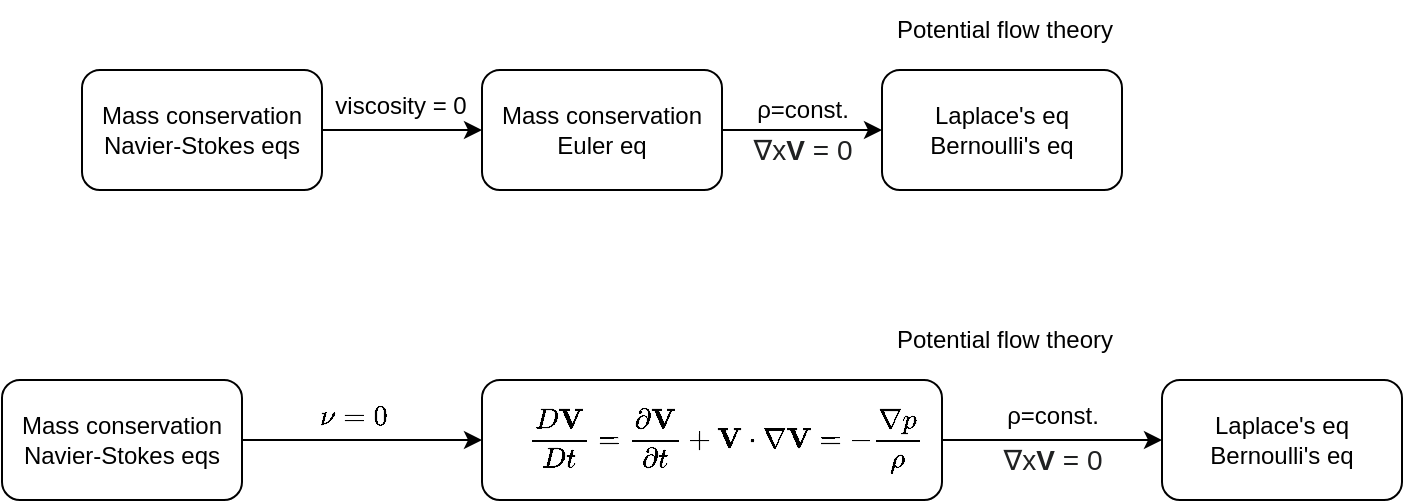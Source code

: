 <mxfile version="21.0.10" type="device"><diagram id="C5RBs43oDa-KdzZeNtuy" name="Page-1"><mxGraphModel dx="952" dy="590" grid="1" gridSize="10" guides="1" tooltips="1" connect="1" arrows="1" fold="1" page="1" pageScale="1" pageWidth="827" pageHeight="1169" math="1" shadow="0"><root><mxCell id="WIyWlLk6GJQsqaUBKTNV-0"/><mxCell id="WIyWlLk6GJQsqaUBKTNV-1" parent="WIyWlLk6GJQsqaUBKTNV-0"/><mxCell id="h3iGEbAcrN5iRnqlv0FF-5" value="" style="edgeStyle=orthogonalEdgeStyle;rounded=0;orthogonalLoop=1;jettySize=auto;html=1;" parent="WIyWlLk6GJQsqaUBKTNV-1" source="h3iGEbAcrN5iRnqlv0FF-2" target="h3iGEbAcrN5iRnqlv0FF-4" edge="1"><mxGeometry relative="1" as="geometry"/></mxCell><mxCell id="h3iGEbAcrN5iRnqlv0FF-2" value="Mass conservation&lt;br&gt;Navier-Stokes eqs" style="whiteSpace=wrap;html=1;rounded=1;glass=0;strokeWidth=1;shadow=0;" parent="WIyWlLk6GJQsqaUBKTNV-1" vertex="1"><mxGeometry x="100" y="230" width="120" height="60" as="geometry"/></mxCell><mxCell id="h3iGEbAcrN5iRnqlv0FF-8" value="" style="edgeStyle=orthogonalEdgeStyle;rounded=0;orthogonalLoop=1;jettySize=auto;html=1;" parent="WIyWlLk6GJQsqaUBKTNV-1" source="h3iGEbAcrN5iRnqlv0FF-4" target="h3iGEbAcrN5iRnqlv0FF-7" edge="1"><mxGeometry relative="1" as="geometry"/></mxCell><mxCell id="h3iGEbAcrN5iRnqlv0FF-4" value="Mass conservation&lt;br&gt;Euler eq" style="whiteSpace=wrap;html=1;rounded=1;glass=0;strokeWidth=1;shadow=0;" parent="WIyWlLk6GJQsqaUBKTNV-1" vertex="1"><mxGeometry x="300" y="230" width="120" height="60" as="geometry"/></mxCell><mxCell id="h3iGEbAcrN5iRnqlv0FF-6" value="viscosity = 0" style="text;html=1;align=center;verticalAlign=middle;resizable=0;points=[];autosize=1;strokeColor=none;fillColor=none;" parent="WIyWlLk6GJQsqaUBKTNV-1" vertex="1"><mxGeometry x="214" y="233" width="90" height="30" as="geometry"/></mxCell><mxCell id="h3iGEbAcrN5iRnqlv0FF-7" value="Laplace's eq&lt;br&gt;Bernoulli's eq" style="whiteSpace=wrap;html=1;rounded=1;glass=0;strokeWidth=1;shadow=0;" parent="WIyWlLk6GJQsqaUBKTNV-1" vertex="1"><mxGeometry x="500" y="230" width="120" height="60" as="geometry"/></mxCell><mxCell id="h3iGEbAcrN5iRnqlv0FF-9" value="ρ=const." style="text;html=1;align=center;verticalAlign=middle;resizable=0;points=[];autosize=1;strokeColor=none;fillColor=none;" parent="WIyWlLk6GJQsqaUBKTNV-1" vertex="1"><mxGeometry x="425" y="235" width="70" height="30" as="geometry"/></mxCell><mxCell id="h3iGEbAcrN5iRnqlv0FF-10" value="&lt;span style=&quot;color: rgb(32, 33, 34); font-family: sans-serif; font-size: 14px; text-align: start; background-color: rgb(255, 255, 255);&quot;&gt;∇x&lt;/span&gt;&lt;b style=&quot;color: rgb(32, 33, 34); font-family: sans-serif; font-size: 14px; text-align: start; background-color: rgb(255, 255, 255);&quot;&gt;V &lt;/b&gt;&lt;span style=&quot;color: rgb(32, 33, 34); font-family: sans-serif; font-size: 14px; text-align: start; background-color: rgb(255, 255, 255);&quot;&gt;= 0&lt;/span&gt;" style="text;html=1;align=center;verticalAlign=middle;resizable=0;points=[];autosize=1;strokeColor=none;fillColor=none;" parent="WIyWlLk6GJQsqaUBKTNV-1" vertex="1"><mxGeometry x="425" y="255" width="70" height="30" as="geometry"/></mxCell><mxCell id="9WPusUnOcBkyx_wIXrei-0" value="Potential flow theory" style="text;html=1;align=center;verticalAlign=middle;resizable=0;points=[];autosize=1;strokeColor=none;fillColor=none;" parent="WIyWlLk6GJQsqaUBKTNV-1" vertex="1"><mxGeometry x="496" y="195" width="130" height="30" as="geometry"/></mxCell><mxCell id="b8Hv4RSbSWvBp6GGg8zf-2" value="" style="edgeStyle=orthogonalEdgeStyle;rounded=0;orthogonalLoop=1;jettySize=auto;html=1;" edge="1" parent="WIyWlLk6GJQsqaUBKTNV-1" source="b8Hv4RSbSWvBp6GGg8zf-3" target="b8Hv4RSbSWvBp6GGg8zf-5"><mxGeometry relative="1" as="geometry"/></mxCell><mxCell id="b8Hv4RSbSWvBp6GGg8zf-3" value="Mass conservation&lt;br&gt;Navier-Stokes eqs" style="whiteSpace=wrap;html=1;rounded=1;glass=0;strokeWidth=1;shadow=0;" vertex="1" parent="WIyWlLk6GJQsqaUBKTNV-1"><mxGeometry x="60" y="385" width="120" height="60" as="geometry"/></mxCell><mxCell id="b8Hv4RSbSWvBp6GGg8zf-4" value="" style="edgeStyle=orthogonalEdgeStyle;rounded=0;orthogonalLoop=1;jettySize=auto;html=1;" edge="1" parent="WIyWlLk6GJQsqaUBKTNV-1" source="b8Hv4RSbSWvBp6GGg8zf-5" target="b8Hv4RSbSWvBp6GGg8zf-7"><mxGeometry relative="1" as="geometry"/></mxCell><mxCell id="b8Hv4RSbSWvBp6GGg8zf-5" value="$$\quad\frac{D\mathbf{V}}{Dt} =\frac{\partial \mathbf{V}}{\partial t}+\mathbf{V} \cdot \nabla \mathbf{V}=-\frac{\nabla p}{\rho}$$" style="whiteSpace=wrap;html=1;rounded=1;glass=0;strokeWidth=1;shadow=0;" vertex="1" parent="WIyWlLk6GJQsqaUBKTNV-1"><mxGeometry x="300" y="385" width="230" height="60" as="geometry"/></mxCell><mxCell id="b8Hv4RSbSWvBp6GGg8zf-6" value="$$\nu=0$$" style="text;html=1;align=center;verticalAlign=middle;resizable=0;points=[];autosize=1;strokeColor=none;fillColor=none;" vertex="1" parent="WIyWlLk6GJQsqaUBKTNV-1"><mxGeometry x="195" y="388" width="80" height="30" as="geometry"/></mxCell><mxCell id="b8Hv4RSbSWvBp6GGg8zf-7" value="Laplace's eq&lt;br&gt;Bernoulli's eq" style="whiteSpace=wrap;html=1;rounded=1;glass=0;strokeWidth=1;shadow=0;" vertex="1" parent="WIyWlLk6GJQsqaUBKTNV-1"><mxGeometry x="640" y="385" width="120" height="60" as="geometry"/></mxCell><mxCell id="b8Hv4RSbSWvBp6GGg8zf-8" value="ρ=const." style="text;html=1;align=center;verticalAlign=middle;resizable=0;points=[];autosize=1;strokeColor=none;fillColor=none;" vertex="1" parent="WIyWlLk6GJQsqaUBKTNV-1"><mxGeometry x="550" y="388" width="70" height="30" as="geometry"/></mxCell><mxCell id="b8Hv4RSbSWvBp6GGg8zf-9" value="&lt;span style=&quot;color: rgb(32, 33, 34); font-family: sans-serif; font-size: 14px; text-align: start; background-color: rgb(255, 255, 255);&quot;&gt;∇x&lt;/span&gt;&lt;b style=&quot;color: rgb(32, 33, 34); font-family: sans-serif; font-size: 14px; text-align: start; background-color: rgb(255, 255, 255);&quot;&gt;V &lt;/b&gt;&lt;span style=&quot;color: rgb(32, 33, 34); font-family: sans-serif; font-size: 14px; text-align: start; background-color: rgb(255, 255, 255);&quot;&gt;= 0&lt;/span&gt;" style="text;html=1;align=center;verticalAlign=middle;resizable=0;points=[];autosize=1;strokeColor=none;fillColor=none;" vertex="1" parent="WIyWlLk6GJQsqaUBKTNV-1"><mxGeometry x="550" y="410" width="70" height="30" as="geometry"/></mxCell><mxCell id="b8Hv4RSbSWvBp6GGg8zf-10" value="Potential flow theory" style="text;html=1;align=center;verticalAlign=middle;resizable=0;points=[];autosize=1;strokeColor=none;fillColor=none;" vertex="1" parent="WIyWlLk6GJQsqaUBKTNV-1"><mxGeometry x="496" y="350" width="130" height="30" as="geometry"/></mxCell></root></mxGraphModel></diagram></mxfile>